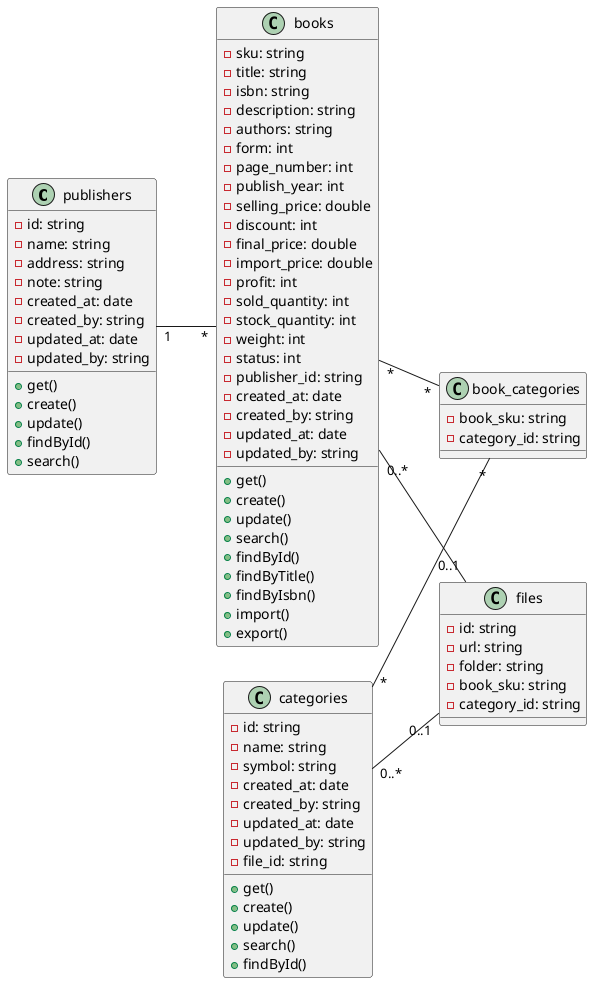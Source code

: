 @startuml
left to right direction

class publishers {
    - id: string
    - name: string
    - address: string
    - note: string
    - created_at: date
    - created_by: string
    - updated_at: date
    - updated_by: string
    + get()
    + create()
    + update()
    + findById()
    + search()
}

class books {
    - sku: string 
    - title: string 
    - isbn: string
    - description: string
    - authors: string
    - form: int
    - page_number: int
    - publish_year: int
    - selling_price: double
    - discount: int
    - final_price: double
    - import_price: double
    - profit: int
    - sold_quantity: int
    - stock_quantity: int
    - weight: int
    - status: int
    - publisher_id: string
    - created_at: date
    - created_by: string
    - updated_at: date
    - updated_by: string
    + get()
    + create()
    + update()
    + search()
    + findById()
    + findByTitle()
    + findByIsbn()
    + import()
    + export()
}

class categories {
    - id: string 
    - name: string 
    - symbol: string
    - created_at: date
    - created_by: string
    - updated_at: date
    - updated_by: string
    - file_id: string
    + get()
    + create()
    + update()
    + search()
    + findById()
}

class book_categories {
    - book_sku: string
    - category_id: string
}

class files {
    - id: string 
    - url: string
    - folder: string
    - book_sku: string
    - category_id: string
}

books "*" -- "*" book_categories
publishers "1" -- "*" books
categories "*" -- "*" book_categories
books "0..*" -- "0..1" files
categories "0..*" -- "0..1" files

@enduml
